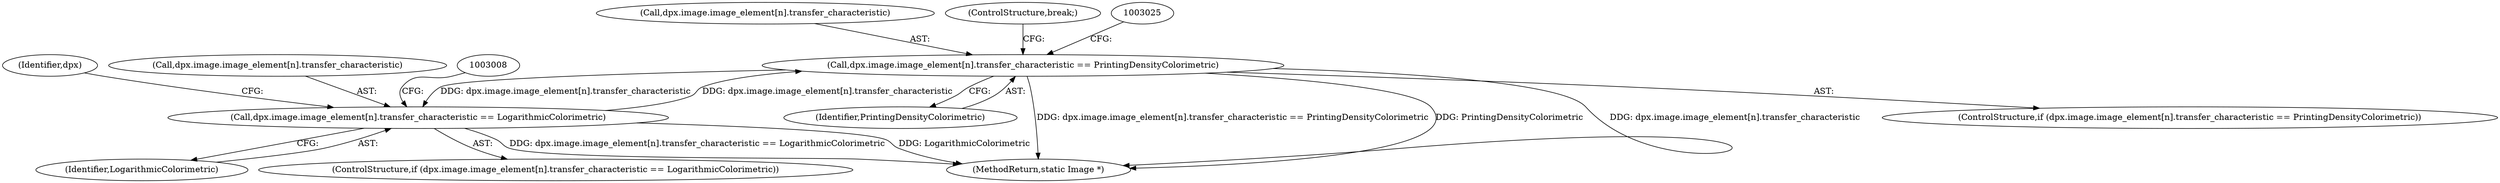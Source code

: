 digraph "0_ImageMagick_f6e9d0d9955e85bdd7540b251cd50d598dacc5e6_14@array" {
"1003013" [label="(Call,dpx.image.image_element[n].transfer_characteristic == PrintingDensityColorimetric)"];
"1002996" [label="(Call,dpx.image.image_element[n].transfer_characteristic == LogarithmicColorimetric)"];
"1003013" [label="(Call,dpx.image.image_element[n].transfer_characteristic == PrintingDensityColorimetric)"];
"1003023" [label="(Identifier,PrintingDensityColorimetric)"];
"1003259" [label="(MethodReturn,static Image *)"];
"1003018" [label="(Identifier,dpx)"];
"1003006" [label="(Identifier,LogarithmicColorimetric)"];
"1002997" [label="(Call,dpx.image.image_element[n].transfer_characteristic)"];
"1003014" [label="(Call,dpx.image.image_element[n].transfer_characteristic)"];
"1003012" [label="(ControlStructure,if (dpx.image.image_element[n].transfer_characteristic == PrintingDensityColorimetric))"];
"1003013" [label="(Call,dpx.image.image_element[n].transfer_characteristic == PrintingDensityColorimetric)"];
"1002995" [label="(ControlStructure,if (dpx.image.image_element[n].transfer_characteristic == LogarithmicColorimetric))"];
"1003029" [label="(ControlStructure,break;)"];
"1002996" [label="(Call,dpx.image.image_element[n].transfer_characteristic == LogarithmicColorimetric)"];
"1003013" -> "1003012"  [label="AST: "];
"1003013" -> "1003023"  [label="CFG: "];
"1003014" -> "1003013"  [label="AST: "];
"1003023" -> "1003013"  [label="AST: "];
"1003025" -> "1003013"  [label="CFG: "];
"1003029" -> "1003013"  [label="CFG: "];
"1003013" -> "1003259"  [label="DDG: dpx.image.image_element[n].transfer_characteristic == PrintingDensityColorimetric"];
"1003013" -> "1003259"  [label="DDG: PrintingDensityColorimetric"];
"1003013" -> "1003259"  [label="DDG: dpx.image.image_element[n].transfer_characteristic"];
"1003013" -> "1002996"  [label="DDG: dpx.image.image_element[n].transfer_characteristic"];
"1002996" -> "1003013"  [label="DDG: dpx.image.image_element[n].transfer_characteristic"];
"1002996" -> "1002995"  [label="AST: "];
"1002996" -> "1003006"  [label="CFG: "];
"1002997" -> "1002996"  [label="AST: "];
"1003006" -> "1002996"  [label="AST: "];
"1003008" -> "1002996"  [label="CFG: "];
"1003018" -> "1002996"  [label="CFG: "];
"1002996" -> "1003259"  [label="DDG: dpx.image.image_element[n].transfer_characteristic == LogarithmicColorimetric"];
"1002996" -> "1003259"  [label="DDG: LogarithmicColorimetric"];
}
